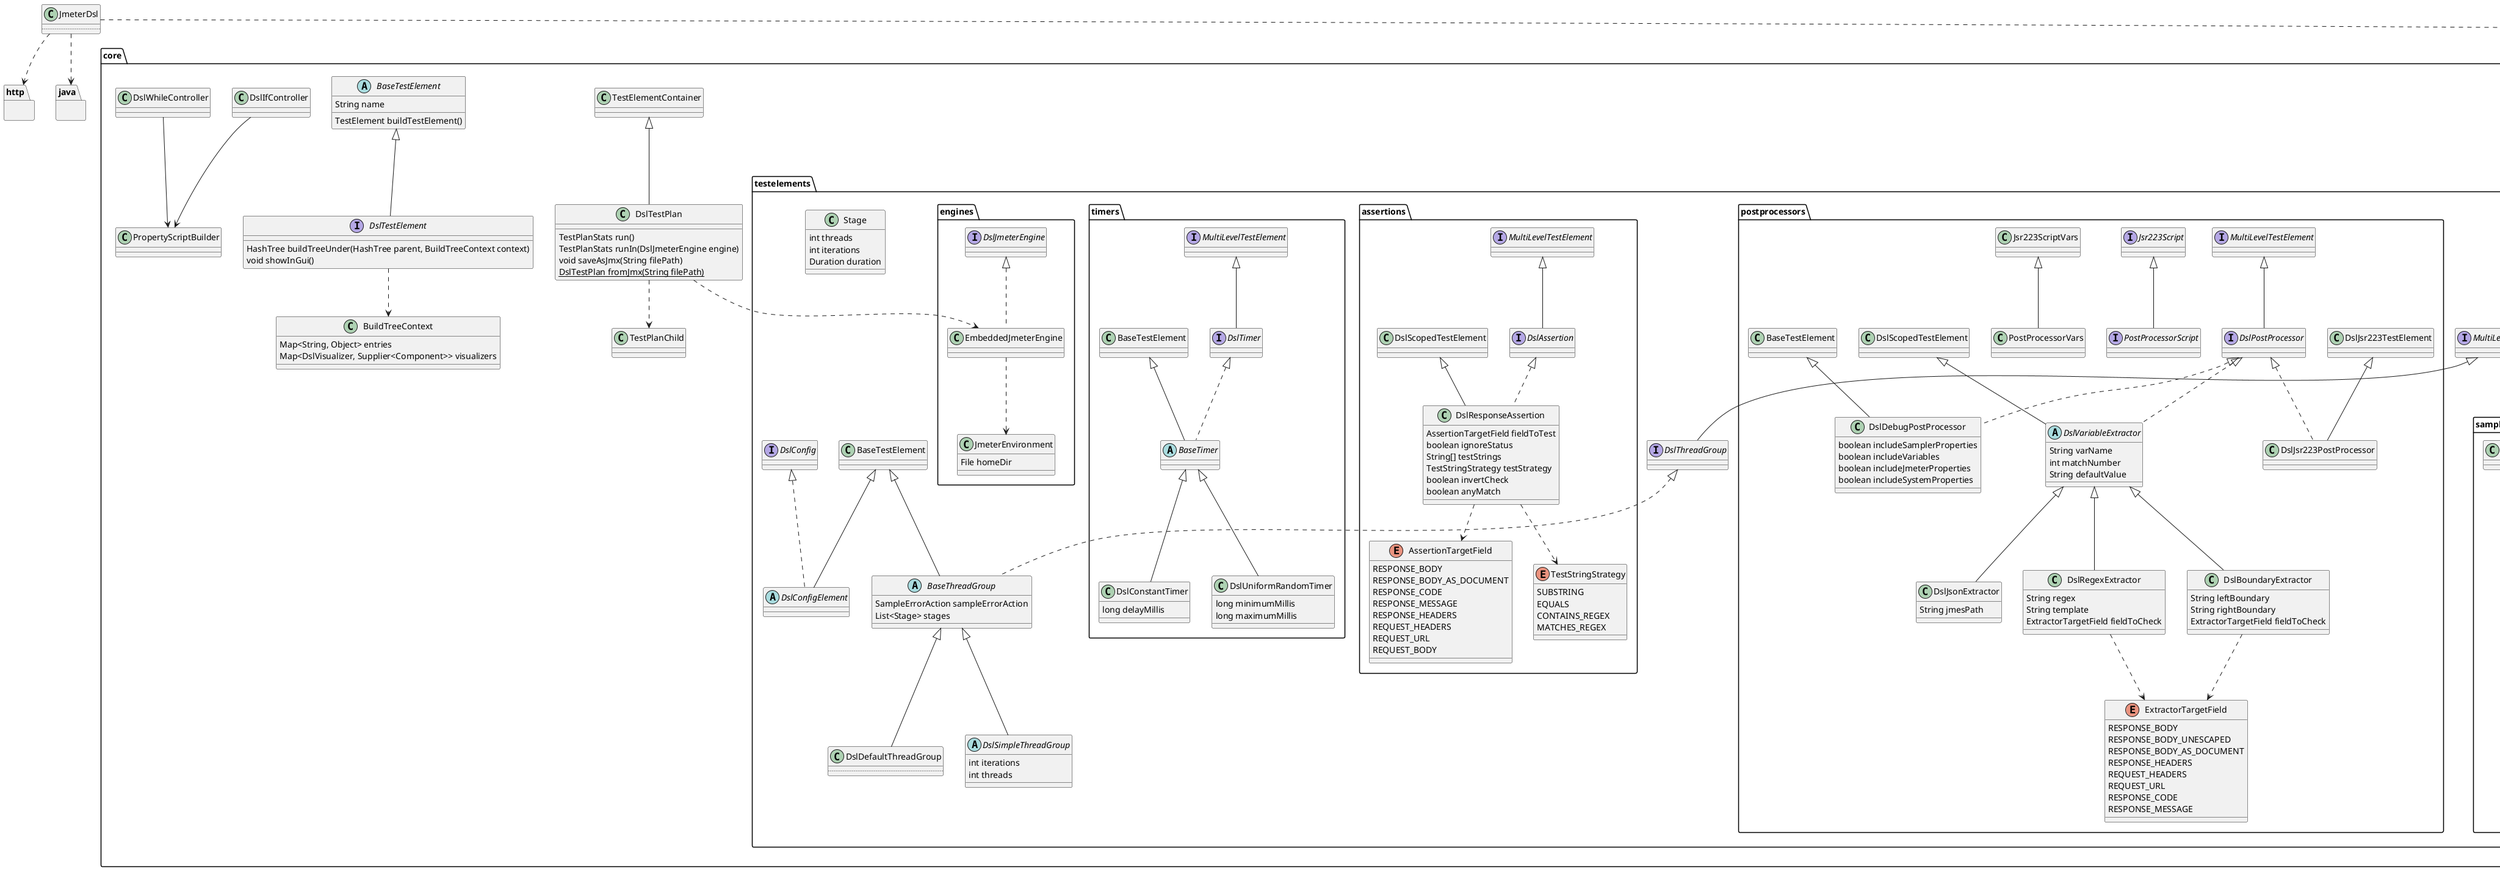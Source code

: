 @startuml
class JmeterDsl {
  ..
}

package core {

  abstract class BaseTestElement {
    String name
    TestElement buildTestElement()
  }

  interface DslTestElement extends BaseTestElement {
    HashTree buildTreeUnder(HashTree parent, BuildTreeContext context)
    void showInGui()
  }

  class BuildTreeContext {
    Map<String, Object> entries
    Map<DslVisualizer, Supplier<Component>> visualizers
  }

  class DslTestPlan {
    TestPlanStats run()
    TestPlanStats runIn(DslJmeterEngine engine)
    void saveAsJmx(String filePath)
    {static} DslTestPlan fromJmx(String filePath)
  }

  package testelements {

    interface MultiLevelTestElement extends DslTestElement

    abstract class BaseThreadGroup extends BaseTestElement implements DslThreadGroup {
      SampleErrorAction sampleErrorAction
      List<Stage> stages
    }

    interface DslThreadGroup extends MultiLevelTestElement

    interface ThreadGroupChild extends DslTestElement

    class DslDefaultThreadGroup extends BaseThreadGroup {
      ..
    }

    class Stage {
        int threads
        int iterations
        Duration duration
    }

    abstract class DslSimpleThreadGroup extends BaseThreadGroup {
      int iterations
      int threads
    }

    abstract class DslConfigElement extends BaseTestElement implements DslConfig

    package engines {

      class EmbeddedJmeterEngine implements DslJmeterEngine

      class JmeterEnvironment {
        File homeDir
      }

      EmbeddedJmeterEngine ..> JmeterEnvironment

    }

    package samplers {

      interface DslSampler

      abstract class BaseSampler extends BaseTestElement implements DslSampler

      class DslDummySampler extends BaseSampler {
        String responseBody
        boolean successful
        String responseCode
        String responseMessage
        Duration responseTime
        boolean simulateResponseTime
        String url
        String requestBody
      }

    }

    package preprocessors {

      interface DslPreProcessor extends MultiLevelTestElement

      class DslJsr223PreProcessor extends DslJsr223TestElement implements DslPreProcessor

      interface PreProcessorScript extends Jsr223Script

      class PreProcessorVars extends Jsr223ScriptVars

    }

    package postprocessors {

      interface DslPostProcessor extends MultiLevelTestElement

      class DslJsr223PostProcessor extends DslJsr223TestElement implements DslPostProcessor

      interface PostProcessorScript extends Jsr223Script

      class PostProcessorVars extends Jsr223ScriptVars

      abstract class DslVariableExtractor extends DslScopedTestElement implements DslPostProcessor {
        String varName
        int matchNumber
        String defaultValue
      }

      class DslRegexExtractor extends DslVariableExtractor {
        String regex
        String template
        ExtractorTargetField fieldToCheck
      }

      enum ExtractorTargetField {
        RESPONSE_BODY
        RESPONSE_BODY_UNESCAPED
        RESPONSE_BODY_AS_DOCUMENT
        RESPONSE_HEADERS
        REQUEST_HEADERS
        REQUEST_URL
        RESPONSE_CODE
        RESPONSE_MESSAGE
      }

      class DslBoundaryExtractor extends DslVariableExtractor {
        String leftBoundary
        String rightBoundary
        ExtractorTargetField fieldToCheck
      }

      DslRegexExtractor ..> ExtractorTargetField
      DslBoundaryExtractor ..> ExtractorTargetField

      class DslJsonExtractor extends DslVariableExtractor {
        String jmesPath
      }

      class DslDebugPostProcessor extends BaseTestElement implements DslPostProcessor {
        boolean includeSamplerProperties
        boolean includeVariables
        boolean includeJmeterProperties
        boolean includeSystemProperties
      }

    }

    package assertions {

      interface DslAssertion extends MultiLevelTestElement

      class DslResponseAssertion extends DslScopedTestElement implements DslAssertion {
        AssertionTargetField fieldToTest
        boolean ignoreStatus
        String[] testStrings
        TestStringStrategy testStrategy
        boolean invertCheck
        boolean anyMatch
      }

      enum AssertionTargetField {
        RESPONSE_BODY
        RESPONSE_BODY_AS_DOCUMENT
        RESPONSE_CODE
        RESPONSE_MESSAGE
        RESPONSE_HEADERS
        REQUEST_HEADERS
        REQUEST_URL
        REQUEST_BODY
      }

      enum TestStringStrategy {
        SUBSTRING
        EQUALS
        CONTAINS_REGEX
        MATCHES_REGEX
      }

      DslResponseAssertion ..> AssertionTargetField
      DslResponseAssertion ..> TestStringStrategy

    }

    package timers {

      interface DslTimer extends MultiLevelTestElement

      abstract class BaseTimer extends BaseTestElement implements DslTimer

      class DslConstantTimer extends BaseTimer {
        long delayMillis
      }

      class DslUniformRandomTimer extends BaseTimer {
        long minimumMillis
        long maximumMillis
      }

    }

  }

  DslTestPlan ..> TestPlanChild
  DslTestPlan ..> EmbeddedJmeterEngine
  DslTestElement ..> BuildTreeContext
  DslTestPlan -up-|> TestElementContainer
  DslSampler .up.|> ThreadGroupChild
  MultiLevelTestElement .up.|> ThreadGroupChild
  MultiLevelTestElement .up.|> SamplerChild
  DslIfController --> PropertyScriptBuilder
  DslWhileController --> PropertyScriptBuilder

}

package org.apache.jmeter {
  class HashTree
  interface TestElement
}

package http {
}

package java {
}

package codegeneration {
}

JmeterDsl ..> core
JmeterDsl ..> http
JmeterDsl ..> java
core ..> codegeneration
core ..> org.apache.jmeter

@enduml


